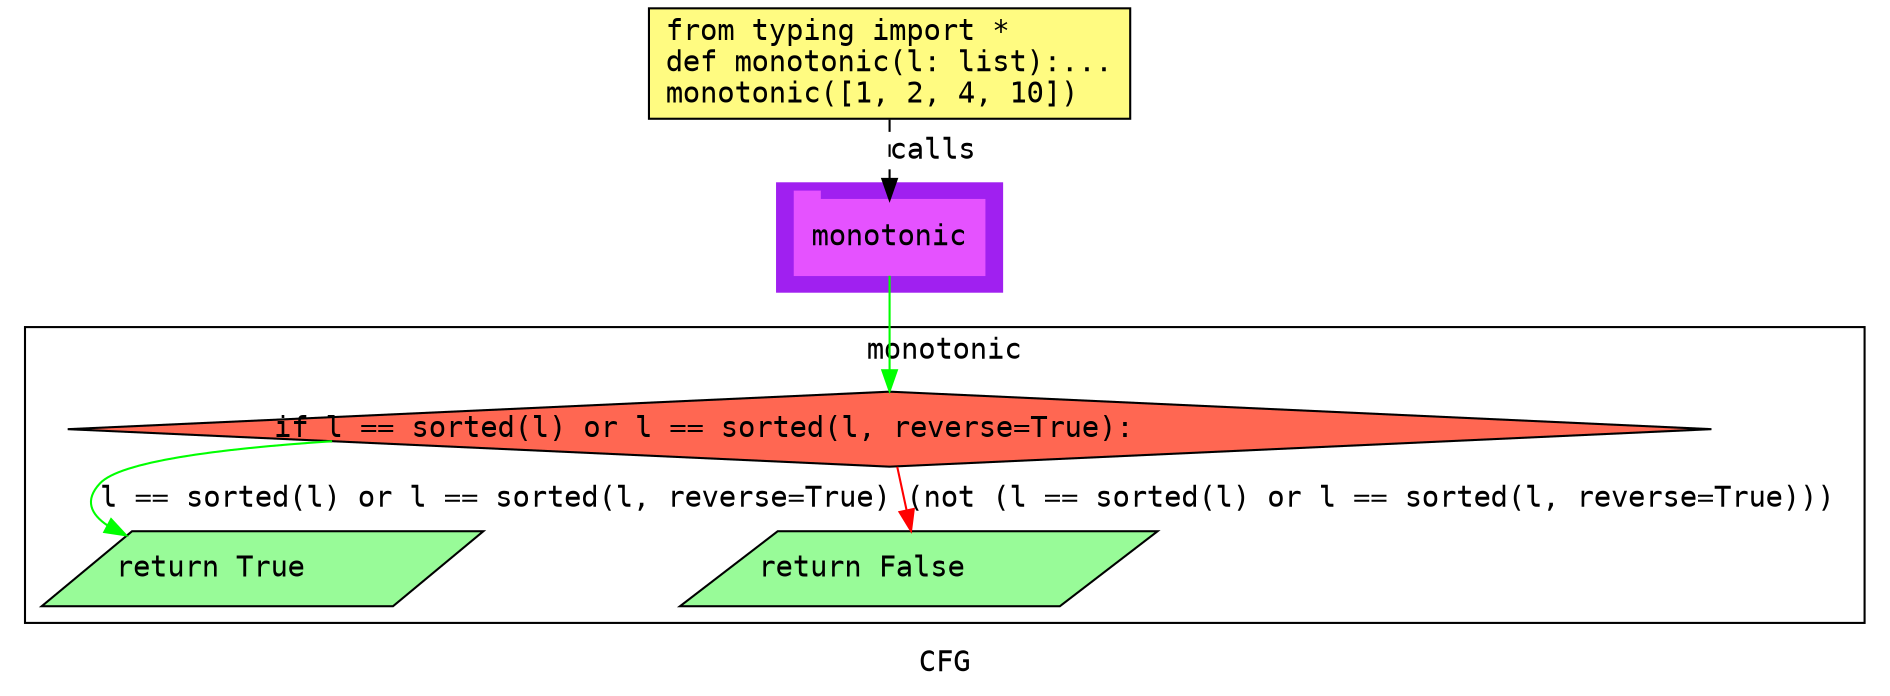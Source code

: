 digraph cluster700CFG {
	graph [bb="0,0,899,326",
		compound=True,
		fontname="DejaVu Sans Mono",
		label=CFG,
		lheight=0.21,
		lp="449.5,11.5",
		lwidth=0.35,
		pack=False,
		rankdir=TB,
		ranksep=0.02
	];
	node [fontname="DejaVu Sans Mono",
		label="\N"
	];
	edge [fontname="DejaVu Sans Mono"];
	subgraph cluster_1 {
		graph [bb="369,190,477,242",
			color=purple,
			compound=true,
			fontname="DejaVu Sans Mono",
			label="",
			rankdir=TB,
			ranksep=0.02,
			shape=tab,
			style=filled
		];
		node [fontname="DejaVu Sans Mono"];
		edge [fontname="DejaVu Sans Mono"];
		9	[color="#E552FF",
			height=0.5,
			label=monotonic,
			linenum="[7]",
			pos="423,216",
			shape=tab,
			style=filled,
			width=1.2639];
	}
	subgraph cluster4monotonic {
		graph [bb="8,31,891,173",
			compound=True,
			fontname="DejaVu Sans Mono",
			label=monotonic,
			lheight=0.21,
			lp="449.5,161.5",
			lwidth=1.04,
			pack=False,
			rankdir=TB,
			ranksep=0.02
		];
		node [fontname="DejaVu Sans Mono"];
		edge [fontname="DejaVu Sans Mono"];
		3	[fillcolor="#FF6752",
			height=0.5,
			label="if l == sorted(l) or l == sorted(l, reverse=True):\l",
			linenum="[3]",
			pos="423,124",
			shape=diamond,
			style="filled,solid",
			width=10.953];
		4	[fillcolor="#98fb98",
			height=0.5,
			label="return True\l",
			linenum="[4]",
			pos="118,57",
			shape=parallelogram,
			style="filled,solid",
			width=2.8323];
		3 -> 4	[color=green,
			label="l == sorted(l) or l == sorted(l, reverse=True)",
			lp="234,90.5",
			pos="e,55.757,73.545 155.41,118.2 99.107,114.49 53.633,108.29 44,98 36.889,90.404 39.468,83.938 46.894,78.561"];
		5	[fillcolor="#98fb98",
			height=0.5,
			label="return False\l",
			linenum="[5]",
			pos="437,57",
			shape=parallelogram,
			style="filled,solid",
			width=3.0706];
		3 -> 5	[color=red,
			label="(not (l == sorted(l) or l == sorted(l, reverse=True)))",
			lp="654,90.5",
			pos="e,433.3,75.19 426.68,105.92 428.05,99.553 429.64,92.156 431.16,85.108"];
	}
	1	[fillcolor="#FFFB81",
		height=0.73611,
		label="from typing import *\ldef monotonic(l: list):...\lmonotonic([1, 2, 4, 10])\l",
		linenum="[1]",
		pos="423,299.5",
		shape=rectangle,
		style="filled,solid",
		width=3.2083];
	1 -> 9	[label=calls,
		lp="444,257.5",
		pos="e,423,234.13 423,272.71 423,263.66 423,253.47 423,244.3",
		style=dashed];
	9 -> 3	[color=green,
		pos="e,423,142.3 423,197.65 423,184.82 423,167.11 423,152.38"];
}
